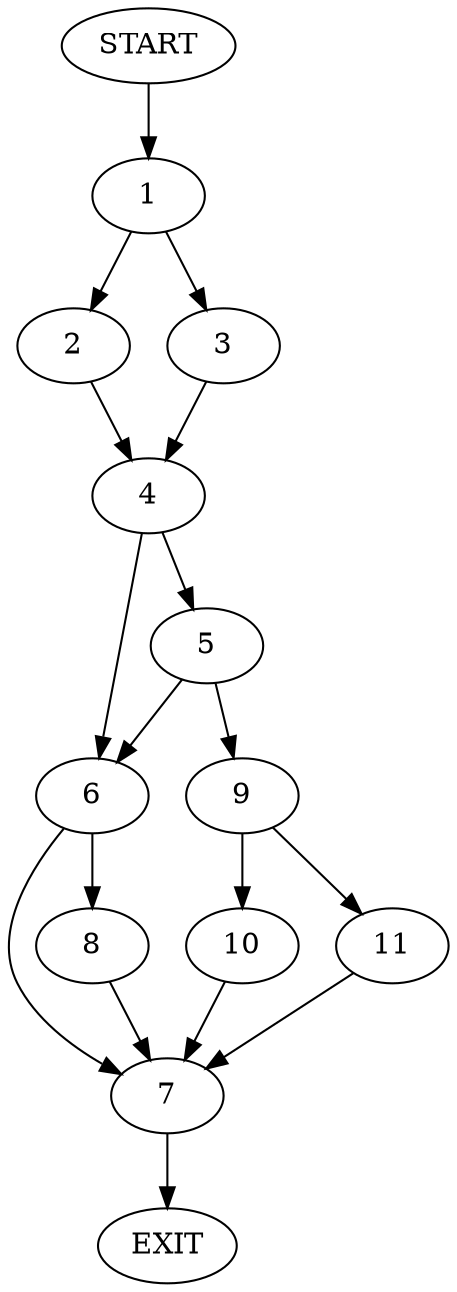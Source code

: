 digraph {
0 [label="START"]
12 [label="EXIT"]
0 -> 1
1 -> 2
1 -> 3
2 -> 4
3 -> 4
4 -> 5
4 -> 6
6 -> 7
6 -> 8
5 -> 6
5 -> 9
9 -> 10
9 -> 11
10 -> 7
11 -> 7
7 -> 12
8 -> 7
}
